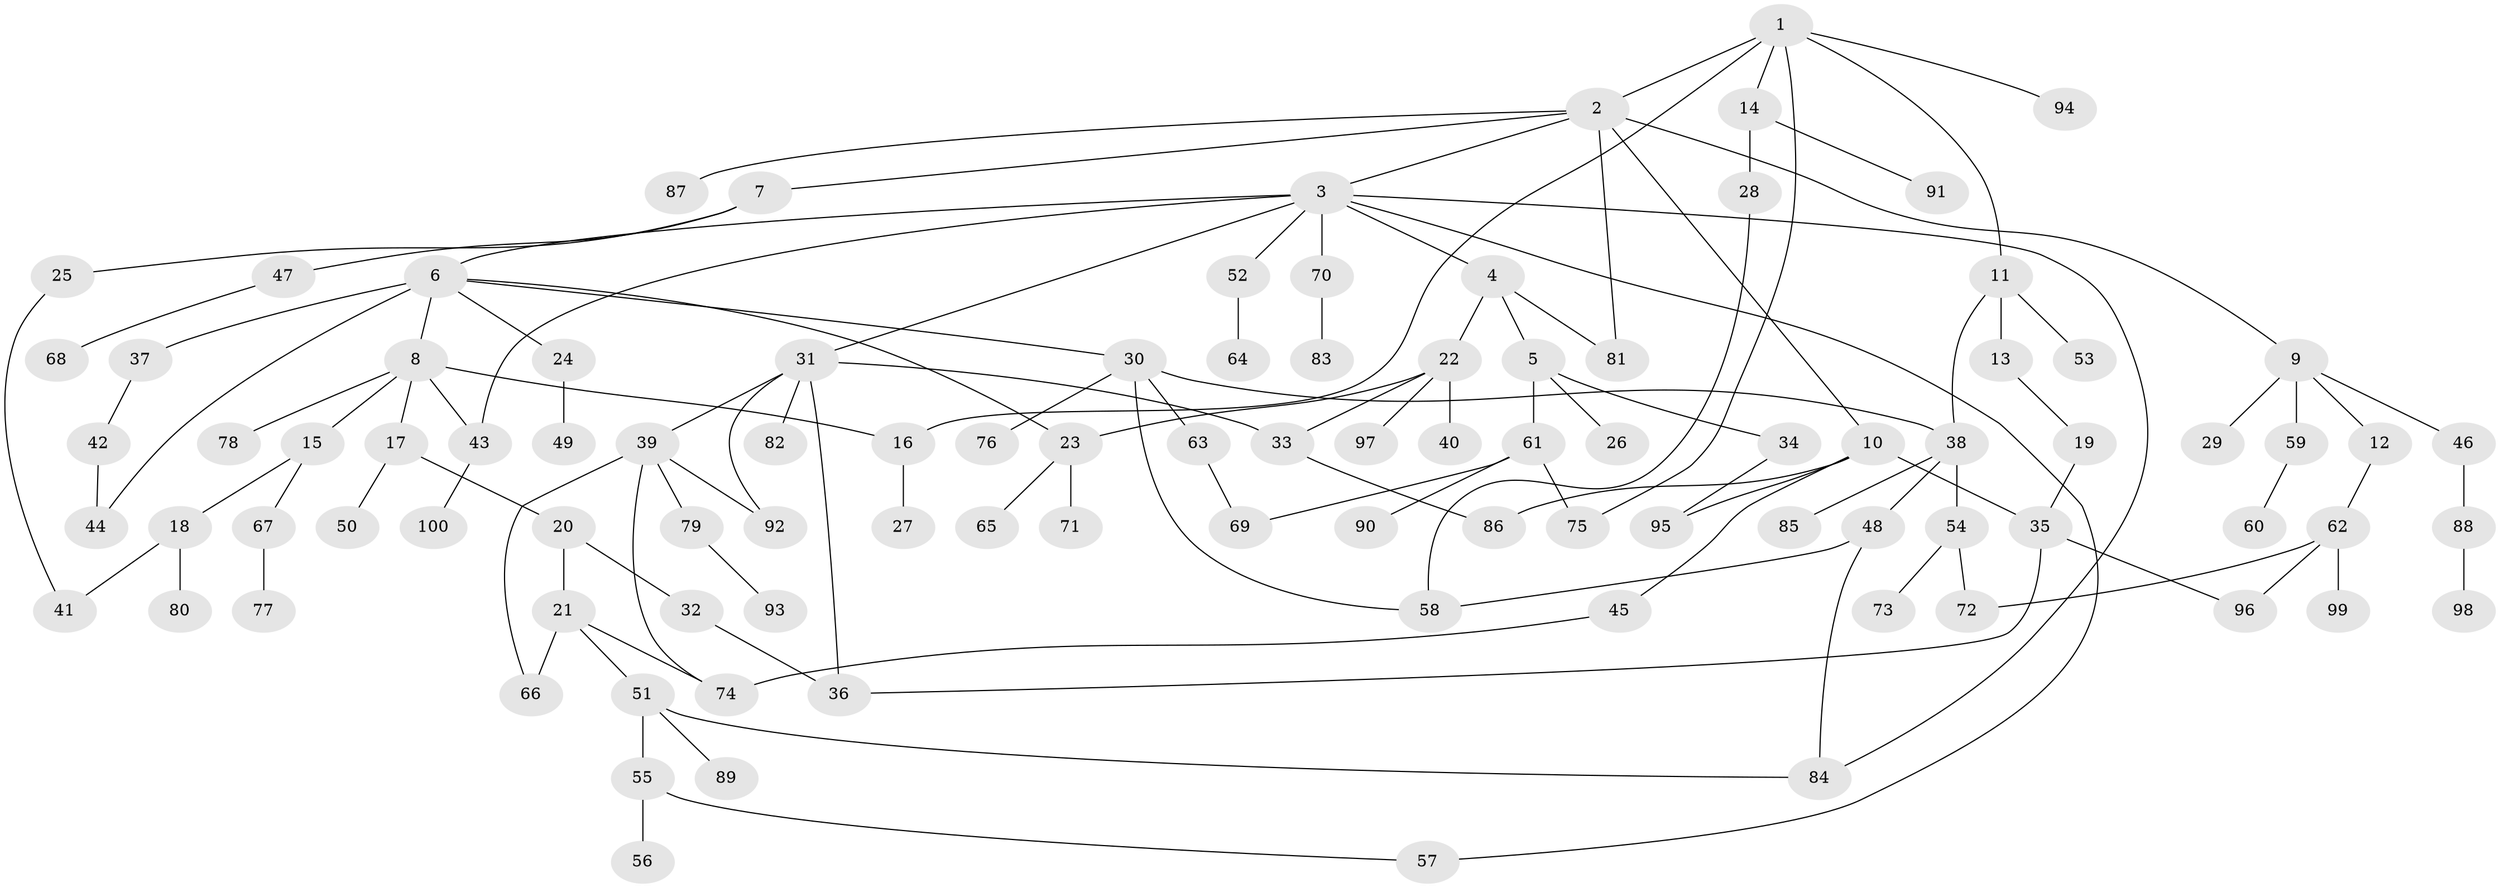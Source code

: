 // Generated by graph-tools (version 1.1) at 2025/38/02/21/25 10:38:52]
// undirected, 100 vertices, 125 edges
graph export_dot {
graph [start="1"]
  node [color=gray90,style=filled];
  1;
  2;
  3;
  4;
  5;
  6;
  7;
  8;
  9;
  10;
  11;
  12;
  13;
  14;
  15;
  16;
  17;
  18;
  19;
  20;
  21;
  22;
  23;
  24;
  25;
  26;
  27;
  28;
  29;
  30;
  31;
  32;
  33;
  34;
  35;
  36;
  37;
  38;
  39;
  40;
  41;
  42;
  43;
  44;
  45;
  46;
  47;
  48;
  49;
  50;
  51;
  52;
  53;
  54;
  55;
  56;
  57;
  58;
  59;
  60;
  61;
  62;
  63;
  64;
  65;
  66;
  67;
  68;
  69;
  70;
  71;
  72;
  73;
  74;
  75;
  76;
  77;
  78;
  79;
  80;
  81;
  82;
  83;
  84;
  85;
  86;
  87;
  88;
  89;
  90;
  91;
  92;
  93;
  94;
  95;
  96;
  97;
  98;
  99;
  100;
  1 -- 2;
  1 -- 11;
  1 -- 14;
  1 -- 16;
  1 -- 75;
  1 -- 94;
  2 -- 3;
  2 -- 7;
  2 -- 9;
  2 -- 10;
  2 -- 81;
  2 -- 87;
  3 -- 4;
  3 -- 6;
  3 -- 31;
  3 -- 52;
  3 -- 57;
  3 -- 70;
  3 -- 84;
  3 -- 43;
  4 -- 5;
  4 -- 22;
  4 -- 81;
  5 -- 26;
  5 -- 34;
  5 -- 61;
  6 -- 8;
  6 -- 23;
  6 -- 24;
  6 -- 30;
  6 -- 37;
  6 -- 44;
  7 -- 25;
  7 -- 47;
  8 -- 15;
  8 -- 17;
  8 -- 43;
  8 -- 78;
  8 -- 16;
  9 -- 12;
  9 -- 29;
  9 -- 46;
  9 -- 59;
  10 -- 45;
  10 -- 86;
  10 -- 35;
  10 -- 95;
  11 -- 13;
  11 -- 53;
  11 -- 38;
  12 -- 62;
  13 -- 19;
  14 -- 28;
  14 -- 91;
  15 -- 18;
  15 -- 67;
  16 -- 27;
  17 -- 20;
  17 -- 50;
  18 -- 80;
  18 -- 41;
  19 -- 35;
  20 -- 21;
  20 -- 32;
  21 -- 51;
  21 -- 66;
  21 -- 74;
  22 -- 40;
  22 -- 97;
  22 -- 23;
  22 -- 33;
  23 -- 65;
  23 -- 71;
  24 -- 49;
  25 -- 41;
  28 -- 58;
  30 -- 38;
  30 -- 58;
  30 -- 63;
  30 -- 76;
  31 -- 33;
  31 -- 36;
  31 -- 39;
  31 -- 82;
  31 -- 92;
  32 -- 36;
  33 -- 86;
  34 -- 95;
  35 -- 96;
  35 -- 36;
  37 -- 42;
  38 -- 48;
  38 -- 54;
  38 -- 85;
  39 -- 79;
  39 -- 92;
  39 -- 74;
  39 -- 66;
  42 -- 44;
  43 -- 100;
  45 -- 74;
  46 -- 88;
  47 -- 68;
  48 -- 58;
  48 -- 84;
  51 -- 55;
  51 -- 84;
  51 -- 89;
  52 -- 64;
  54 -- 73;
  54 -- 72;
  55 -- 56;
  55 -- 57;
  59 -- 60;
  61 -- 90;
  61 -- 69;
  61 -- 75;
  62 -- 72;
  62 -- 99;
  62 -- 96;
  63 -- 69;
  67 -- 77;
  70 -- 83;
  79 -- 93;
  88 -- 98;
}
